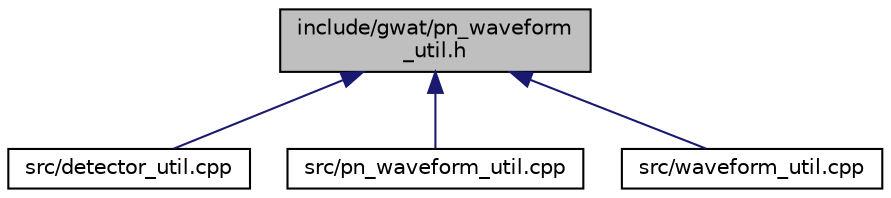 digraph "include/gwat/pn_waveform_util.h"
{
 // LATEX_PDF_SIZE
  edge [fontname="Helvetica",fontsize="10",labelfontname="Helvetica",labelfontsize="10"];
  node [fontname="Helvetica",fontsize="10",shape=record];
  Node1 [label="include/gwat/pn_waveform\l_util.h",height=0.2,width=0.4,color="black", fillcolor="grey75", style="filled", fontcolor="black",tooltip=" "];
  Node1 -> Node2 [dir="back",color="midnightblue",fontsize="10",style="solid",fontname="Helvetica"];
  Node2 [label="src/detector_util.cpp",height=0.2,width=0.4,color="black", fillcolor="white", style="filled",URL="$detector__util_8cpp.html",tooltip=" "];
  Node1 -> Node3 [dir="back",color="midnightblue",fontsize="10",style="solid",fontname="Helvetica"];
  Node3 [label="src/pn_waveform_util.cpp",height=0.2,width=0.4,color="black", fillcolor="white", style="filled",URL="$pn__waveform__util_8cpp.html",tooltip=" "];
  Node1 -> Node4 [dir="back",color="midnightblue",fontsize="10",style="solid",fontname="Helvetica"];
  Node4 [label="src/waveform_util.cpp",height=0.2,width=0.4,color="black", fillcolor="white", style="filled",URL="$waveform__util_8cpp.html",tooltip=" "];
}
